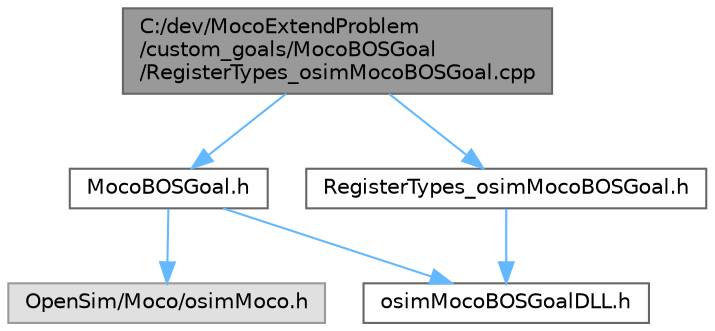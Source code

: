 digraph "C:/dev/MocoExtendProblem/custom_goals/MocoBOSGoal/RegisterTypes_osimMocoBOSGoal.cpp"
{
 // LATEX_PDF_SIZE
  bgcolor="transparent";
  edge [fontname=Helvetica,fontsize=10,labelfontname=Helvetica,labelfontsize=10];
  node [fontname=Helvetica,fontsize=10,shape=box,height=0.2,width=0.4];
  Node1 [id="Node000001",label="C:/dev/MocoExtendProblem\l/custom_goals/MocoBOSGoal\l/RegisterTypes_osimMocoBOSGoal.cpp",height=0.2,width=0.4,color="gray40", fillcolor="grey60", style="filled", fontcolor="black",tooltip=" "];
  Node1 -> Node2 [id="edge1_Node000001_Node000002",color="steelblue1",style="solid",tooltip=" "];
  Node2 [id="Node000002",label="MocoBOSGoal.h",height=0.2,width=0.4,color="grey40", fillcolor="white", style="filled",URL="$_moco_b_o_s_goal_2_moco_b_o_s_goal_8h.html",tooltip=" "];
  Node2 -> Node3 [id="edge2_Node000002_Node000003",color="steelblue1",style="solid",tooltip=" "];
  Node3 [id="Node000003",label="OpenSim/Moco/osimMoco.h",height=0.2,width=0.4,color="grey60", fillcolor="#E0E0E0", style="filled",tooltip=" "];
  Node2 -> Node4 [id="edge3_Node000002_Node000004",color="steelblue1",style="solid",tooltip=" "];
  Node4 [id="Node000004",label="osimMocoBOSGoalDLL.h",height=0.2,width=0.4,color="grey40", fillcolor="white", style="filled",URL="$_moco_b_o_s_goal_2osim_moco_b_o_s_goal_d_l_l_8h.html",tooltip=" "];
  Node1 -> Node5 [id="edge4_Node000001_Node000005",color="steelblue1",style="solid",tooltip=" "];
  Node5 [id="Node000005",label="RegisterTypes_osimMocoBOSGoal.h",height=0.2,width=0.4,color="grey40", fillcolor="white", style="filled",URL="$_moco_b_o_s_goal_2_register_types__osim_moco_b_o_s_goal_8h.html",tooltip=" "];
  Node5 -> Node4 [id="edge5_Node000005_Node000004",color="steelblue1",style="solid",tooltip=" "];
}
